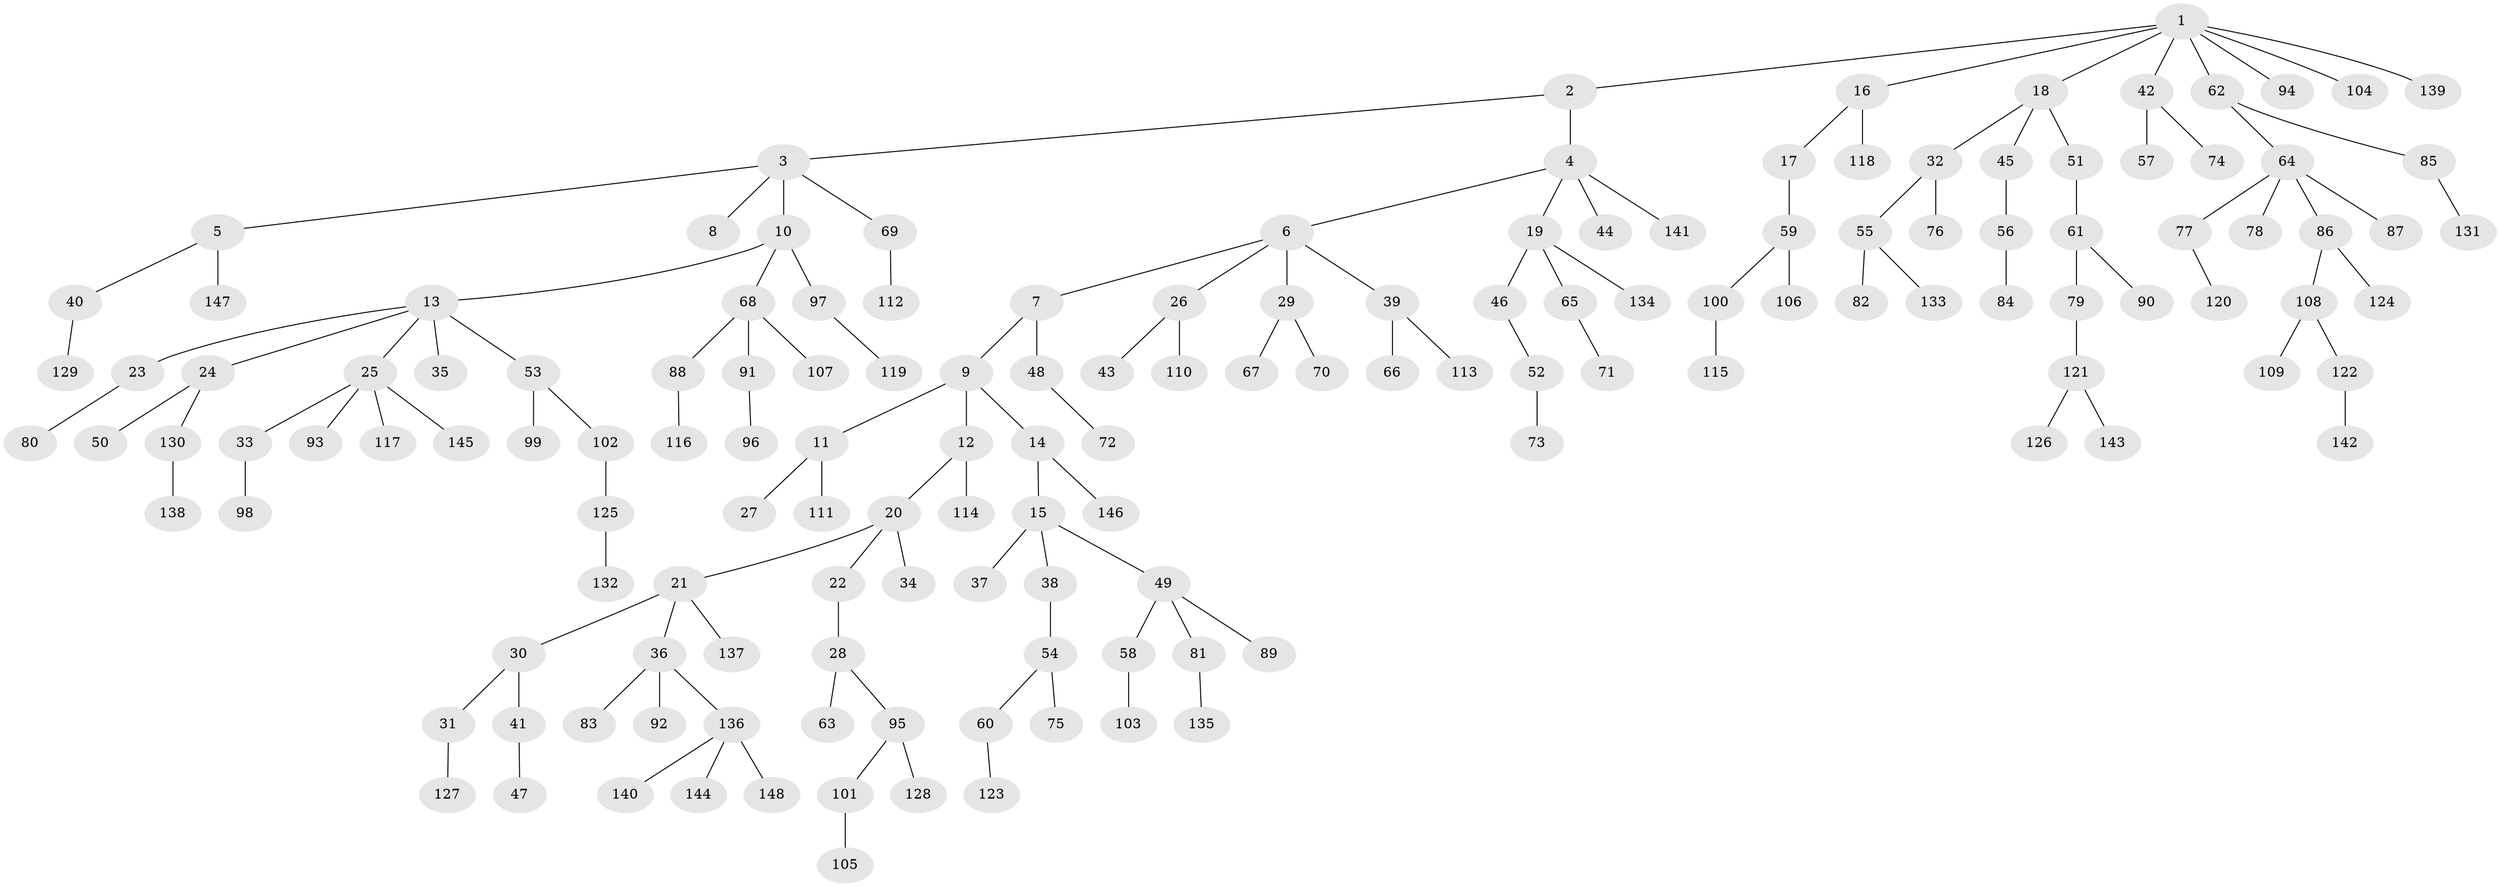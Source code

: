 // coarse degree distribution, {9: 0.009345794392523364, 6: 0.028037383177570093, 4: 0.07476635514018691, 3: 0.17757009345794392, 5: 0.018691588785046728, 1: 0.5794392523364486, 2: 0.11214953271028037}
// Generated by graph-tools (version 1.1) at 2025/24/03/03/25 07:24:07]
// undirected, 148 vertices, 147 edges
graph export_dot {
graph [start="1"]
  node [color=gray90,style=filled];
  1;
  2;
  3;
  4;
  5;
  6;
  7;
  8;
  9;
  10;
  11;
  12;
  13;
  14;
  15;
  16;
  17;
  18;
  19;
  20;
  21;
  22;
  23;
  24;
  25;
  26;
  27;
  28;
  29;
  30;
  31;
  32;
  33;
  34;
  35;
  36;
  37;
  38;
  39;
  40;
  41;
  42;
  43;
  44;
  45;
  46;
  47;
  48;
  49;
  50;
  51;
  52;
  53;
  54;
  55;
  56;
  57;
  58;
  59;
  60;
  61;
  62;
  63;
  64;
  65;
  66;
  67;
  68;
  69;
  70;
  71;
  72;
  73;
  74;
  75;
  76;
  77;
  78;
  79;
  80;
  81;
  82;
  83;
  84;
  85;
  86;
  87;
  88;
  89;
  90;
  91;
  92;
  93;
  94;
  95;
  96;
  97;
  98;
  99;
  100;
  101;
  102;
  103;
  104;
  105;
  106;
  107;
  108;
  109;
  110;
  111;
  112;
  113;
  114;
  115;
  116;
  117;
  118;
  119;
  120;
  121;
  122;
  123;
  124;
  125;
  126;
  127;
  128;
  129;
  130;
  131;
  132;
  133;
  134;
  135;
  136;
  137;
  138;
  139;
  140;
  141;
  142;
  143;
  144;
  145;
  146;
  147;
  148;
  1 -- 2;
  1 -- 16;
  1 -- 18;
  1 -- 42;
  1 -- 62;
  1 -- 94;
  1 -- 104;
  1 -- 139;
  2 -- 3;
  2 -- 4;
  3 -- 5;
  3 -- 8;
  3 -- 10;
  3 -- 69;
  4 -- 6;
  4 -- 19;
  4 -- 44;
  4 -- 141;
  5 -- 40;
  5 -- 147;
  6 -- 7;
  6 -- 26;
  6 -- 29;
  6 -- 39;
  7 -- 9;
  7 -- 48;
  9 -- 11;
  9 -- 12;
  9 -- 14;
  10 -- 13;
  10 -- 68;
  10 -- 97;
  11 -- 27;
  11 -- 111;
  12 -- 20;
  12 -- 114;
  13 -- 23;
  13 -- 24;
  13 -- 25;
  13 -- 35;
  13 -- 53;
  14 -- 15;
  14 -- 146;
  15 -- 37;
  15 -- 38;
  15 -- 49;
  16 -- 17;
  16 -- 118;
  17 -- 59;
  18 -- 32;
  18 -- 45;
  18 -- 51;
  19 -- 46;
  19 -- 65;
  19 -- 134;
  20 -- 21;
  20 -- 22;
  20 -- 34;
  21 -- 30;
  21 -- 36;
  21 -- 137;
  22 -- 28;
  23 -- 80;
  24 -- 50;
  24 -- 130;
  25 -- 33;
  25 -- 93;
  25 -- 117;
  25 -- 145;
  26 -- 43;
  26 -- 110;
  28 -- 63;
  28 -- 95;
  29 -- 67;
  29 -- 70;
  30 -- 31;
  30 -- 41;
  31 -- 127;
  32 -- 55;
  32 -- 76;
  33 -- 98;
  36 -- 83;
  36 -- 92;
  36 -- 136;
  38 -- 54;
  39 -- 66;
  39 -- 113;
  40 -- 129;
  41 -- 47;
  42 -- 57;
  42 -- 74;
  45 -- 56;
  46 -- 52;
  48 -- 72;
  49 -- 58;
  49 -- 81;
  49 -- 89;
  51 -- 61;
  52 -- 73;
  53 -- 99;
  53 -- 102;
  54 -- 60;
  54 -- 75;
  55 -- 82;
  55 -- 133;
  56 -- 84;
  58 -- 103;
  59 -- 100;
  59 -- 106;
  60 -- 123;
  61 -- 79;
  61 -- 90;
  62 -- 64;
  62 -- 85;
  64 -- 77;
  64 -- 78;
  64 -- 86;
  64 -- 87;
  65 -- 71;
  68 -- 88;
  68 -- 91;
  68 -- 107;
  69 -- 112;
  77 -- 120;
  79 -- 121;
  81 -- 135;
  85 -- 131;
  86 -- 108;
  86 -- 124;
  88 -- 116;
  91 -- 96;
  95 -- 101;
  95 -- 128;
  97 -- 119;
  100 -- 115;
  101 -- 105;
  102 -- 125;
  108 -- 109;
  108 -- 122;
  121 -- 126;
  121 -- 143;
  122 -- 142;
  125 -- 132;
  130 -- 138;
  136 -- 140;
  136 -- 144;
  136 -- 148;
}
